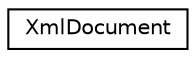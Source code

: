 digraph "Graphical Class Hierarchy"
{
  edge [fontname="Helvetica",fontsize="10",labelfontname="Helvetica",labelfontsize="10"];
  node [fontname="Helvetica",fontsize="10",shape=record];
  rankdir="LR";
  Node0 [label="XmlDocument",height=0.2,width=0.4,color="black", fillcolor="white", style="filled",URL="$class_xml_document.html",tooltip="A XML Document. "];
}
